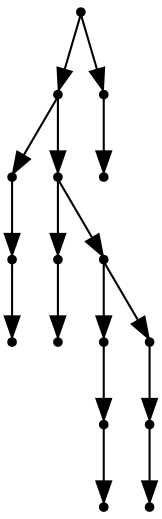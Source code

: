 digraph {
  16 [shape=point];
  13 [shape=point];
  2 [shape=point];
  1 [shape=point];
  0 [shape=point];
  12 [shape=point];
  4 [shape=point];
  3 [shape=point];
  11 [shape=point];
  7 [shape=point];
  6 [shape=point];
  5 [shape=point];
  10 [shape=point];
  9 [shape=point];
  8 [shape=point];
  15 [shape=point];
  14 [shape=point];
16 -> 13;
13 -> 2;
2 -> 1;
1 -> 0;
13 -> 12;
12 -> 4;
4 -> 3;
12 -> 11;
11 -> 7;
7 -> 6;
6 -> 5;
11 -> 10;
10 -> 9;
9 -> 8;
16 -> 15;
15 -> 14;
}
